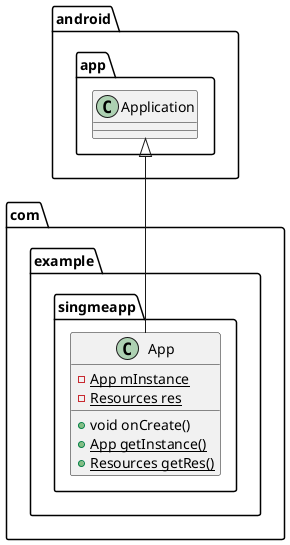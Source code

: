 @startuml
class com.example.singmeapp.App {
- {static} App mInstance
- {static} Resources res
+ void onCreate()
+ {static} App getInstance()
+ {static} Resources getRes()
}


android.app.Application <|-- com.example.singmeapp.App
@enduml